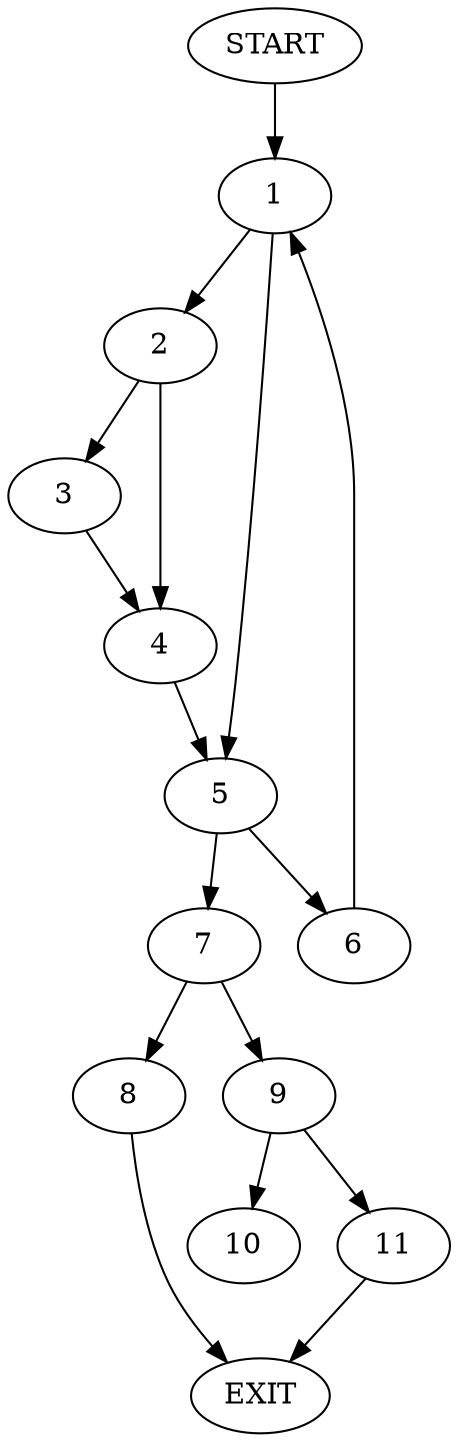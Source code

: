 digraph { 
0 [label="START"];
1;
2;
3;
4;
5;
6;
7;
8;
9;
10;
11;
12[label="EXIT"];
0 -> 1;
1 -> 2;
1 -> 5;
2 -> 4;
2 -> 3;
3 -> 4;
4 -> 5;
5 -> 6;
5 -> 7;
6 -> 1;
7 -> 8;
7 -> 9;
8 -> 12;
9 -> 10;
9 -> 11;
11 -> 12;
}